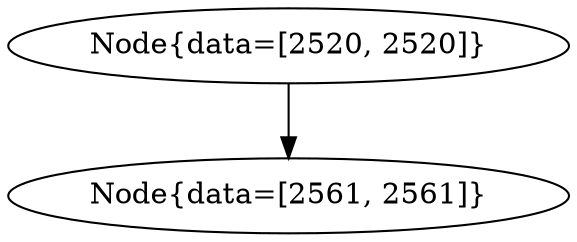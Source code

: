 digraph G{
844096386 [label="Node{data=[2520, 2520]}"]
844096386 -> 354699152
354699152 [label="Node{data=[2561, 2561]}"]
}